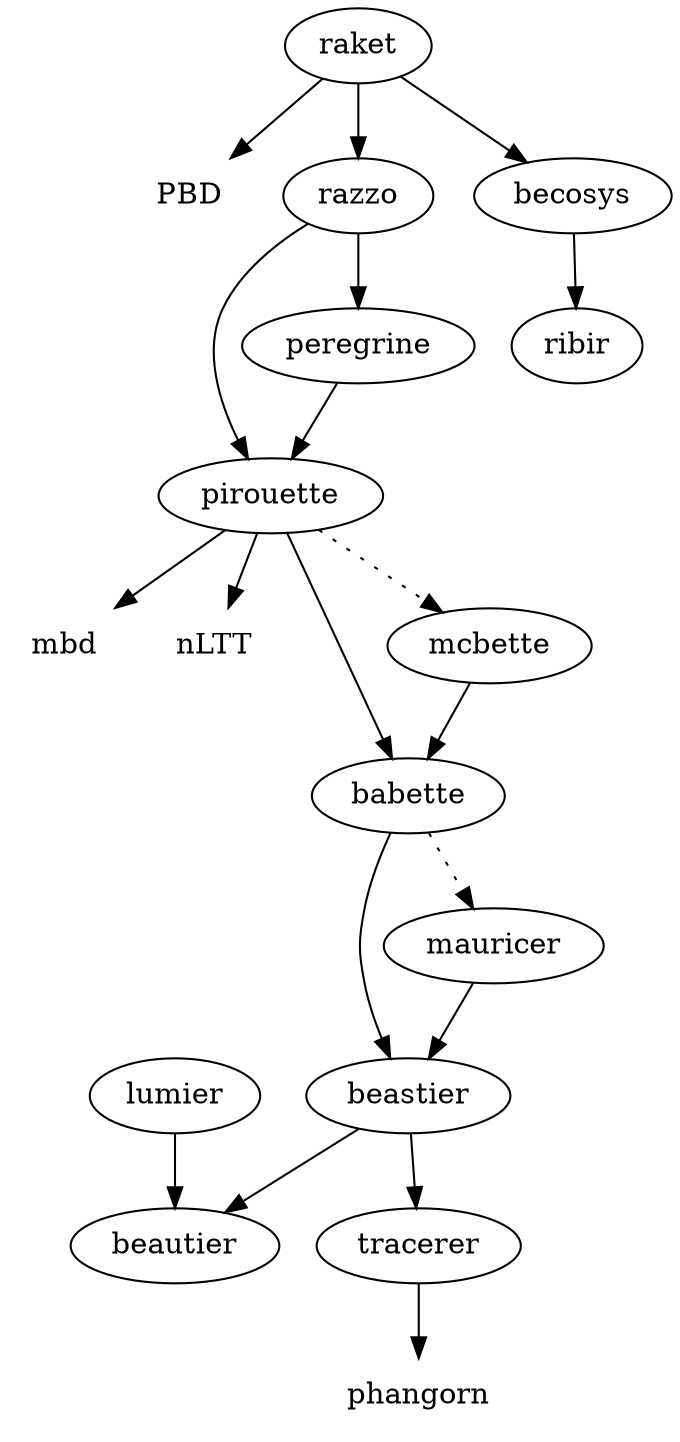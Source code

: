 digraph G
{
  mbd [shape=none];
  PBD [shape=none];
  phangorn [shape=none];
  nLTT [shape=none];
  babette -> beastier;
  babette -> mauricer [style=dotted];
  mauricer -> beastier;
  beastier -> tracerer;
  beastier -> beautier;
  tracerer -> phangorn;
  lumier -> beautier;
  mcbette -> babette;
  pirouette -> babette;
  pirouette -> mcbette [style=dotted];
  pirouette -> mbd;
  pirouette -> nLTT;
  razzo -> pirouette;
  peregrine -> pirouette;
  razzo -> peregrine;
  raket -> razzo;
  raket -> becosys;
  raket -> PBD;
  becosys -> ribir;
}